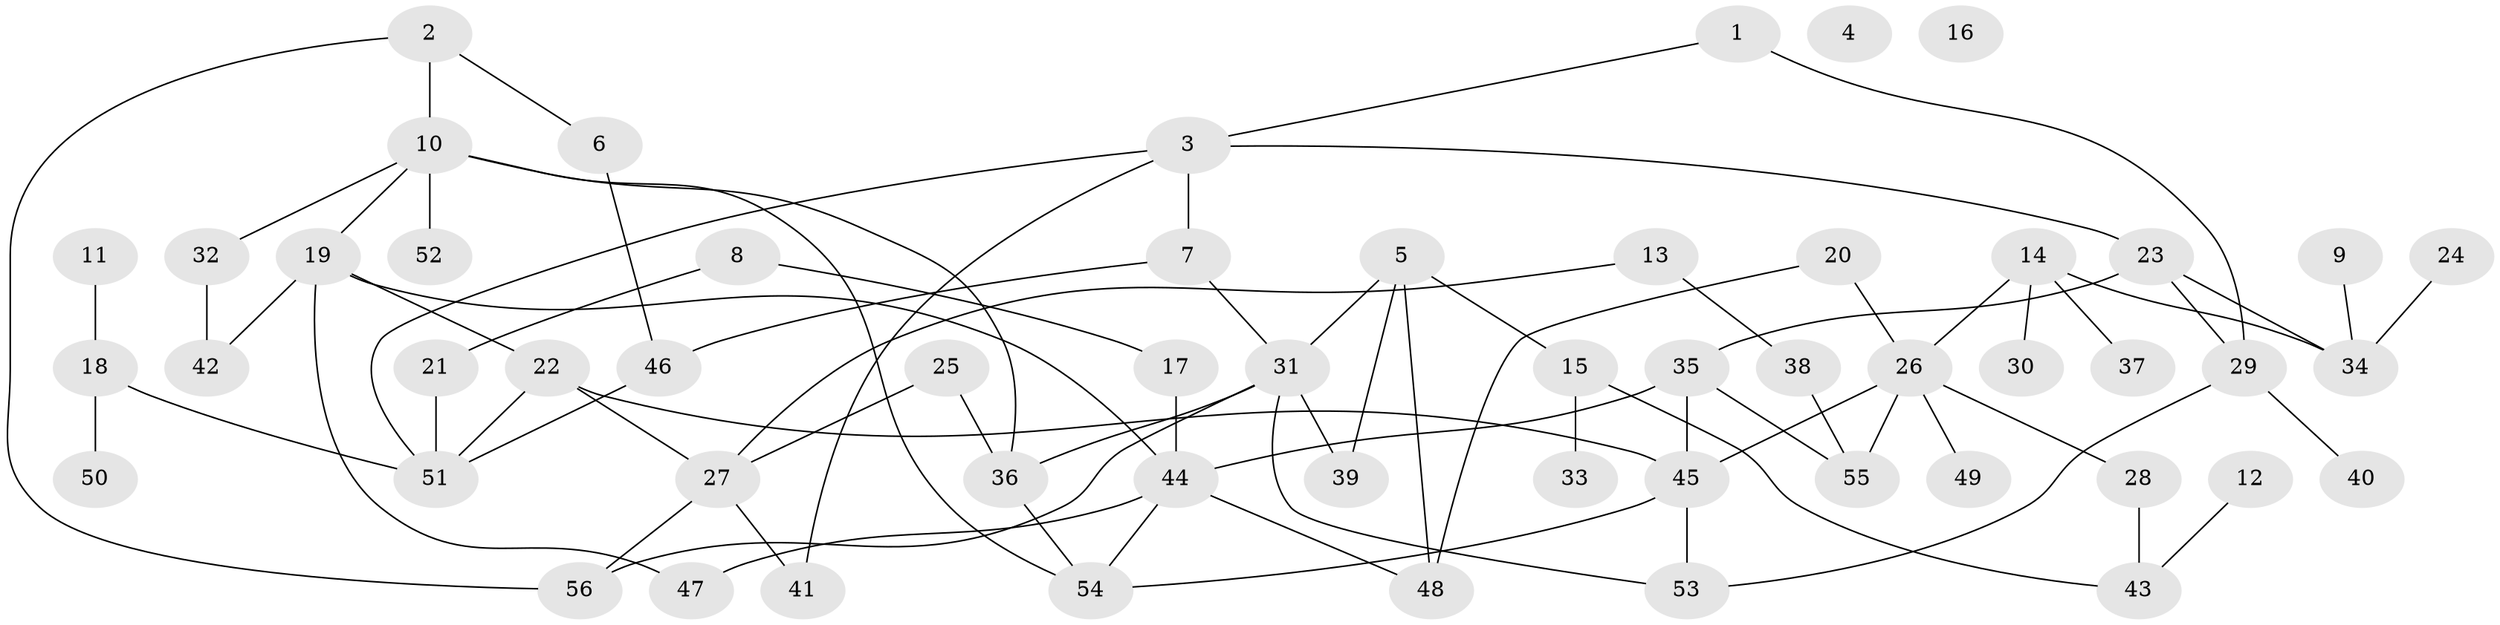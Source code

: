 // coarse degree distribution, {2: 0.3076923076923077, 0: 0.05128205128205128, 5: 0.1794871794871795, 1: 0.20512820512820512, 4: 0.15384615384615385, 3: 0.07692307692307693, 12: 0.02564102564102564}
// Generated by graph-tools (version 1.1) at 2025/43/03/04/25 21:43:20]
// undirected, 56 vertices, 78 edges
graph export_dot {
graph [start="1"]
  node [color=gray90,style=filled];
  1;
  2;
  3;
  4;
  5;
  6;
  7;
  8;
  9;
  10;
  11;
  12;
  13;
  14;
  15;
  16;
  17;
  18;
  19;
  20;
  21;
  22;
  23;
  24;
  25;
  26;
  27;
  28;
  29;
  30;
  31;
  32;
  33;
  34;
  35;
  36;
  37;
  38;
  39;
  40;
  41;
  42;
  43;
  44;
  45;
  46;
  47;
  48;
  49;
  50;
  51;
  52;
  53;
  54;
  55;
  56;
  1 -- 3;
  1 -- 29;
  2 -- 6;
  2 -- 10;
  2 -- 56;
  3 -- 7;
  3 -- 23;
  3 -- 41;
  3 -- 51;
  5 -- 15;
  5 -- 31;
  5 -- 39;
  5 -- 48;
  6 -- 46;
  7 -- 31;
  7 -- 46;
  8 -- 17;
  8 -- 21;
  9 -- 34;
  10 -- 19;
  10 -- 32;
  10 -- 36;
  10 -- 52;
  10 -- 54;
  11 -- 18;
  12 -- 43;
  13 -- 27;
  13 -- 38;
  14 -- 26;
  14 -- 30;
  14 -- 34;
  14 -- 37;
  15 -- 33;
  15 -- 43;
  17 -- 44;
  18 -- 50;
  18 -- 51;
  19 -- 22;
  19 -- 42;
  19 -- 44;
  19 -- 47;
  20 -- 26;
  20 -- 48;
  21 -- 51;
  22 -- 27;
  22 -- 45;
  22 -- 51;
  23 -- 29;
  23 -- 34;
  23 -- 35;
  24 -- 34;
  25 -- 27;
  25 -- 36;
  26 -- 28;
  26 -- 45;
  26 -- 49;
  26 -- 55;
  27 -- 41;
  27 -- 56;
  28 -- 43;
  29 -- 40;
  29 -- 53;
  31 -- 36;
  31 -- 39;
  31 -- 53;
  31 -- 56;
  32 -- 42;
  35 -- 44;
  35 -- 45;
  35 -- 55;
  36 -- 54;
  38 -- 55;
  44 -- 47;
  44 -- 48;
  44 -- 54;
  45 -- 53;
  45 -- 54;
  46 -- 51;
}
